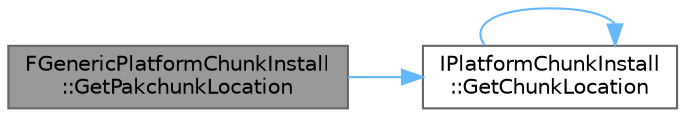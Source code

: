 digraph "FGenericPlatformChunkInstall::GetPakchunkLocation"
{
 // INTERACTIVE_SVG=YES
 // LATEX_PDF_SIZE
  bgcolor="transparent";
  edge [fontname=Helvetica,fontsize=10,labelfontname=Helvetica,labelfontsize=10];
  node [fontname=Helvetica,fontsize=10,shape=box,height=0.2,width=0.4];
  rankdir="LR";
  Node1 [id="Node000001",label="FGenericPlatformChunkInstall\l::GetPakchunkLocation",height=0.2,width=0.4,color="gray40", fillcolor="grey60", style="filled", fontcolor="black",tooltip="Get the current location of a chunk with pakchunk index."];
  Node1 -> Node2 [id="edge1_Node000001_Node000002",color="steelblue1",style="solid",tooltip=" "];
  Node2 [id="Node000002",label="IPlatformChunkInstall\l::GetChunkLocation",height=0.2,width=0.4,color="grey40", fillcolor="white", style="filled",URL="$d5/dc7/classIPlatformChunkInstall.html#a15da91751acf34ba9f7f3aa41405da23",tooltip="Get the current location of a chunk."];
  Node2 -> Node2 [id="edge2_Node000002_Node000002",color="steelblue1",style="solid",tooltip=" "];
}
